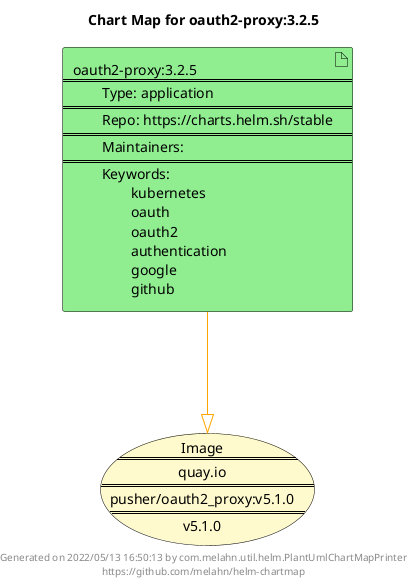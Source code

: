 @startuml
skinparam linetype ortho
skinparam backgroundColor white
skinparam usecaseBorderColor black
skinparam usecaseArrowColor LightSlateGray
skinparam artifactBorderColor black
skinparam artifactArrowColor LightSlateGray

title Chart Map for oauth2-proxy:3.2.5

'There is one referenced Helm Chart
artifact "oauth2-proxy:3.2.5\n====\n\tType: application\n====\n\tRepo: https://charts.helm.sh/stable\n====\n\tMaintainers: \n====\n\tKeywords: \n\t\tkubernetes\n\t\toauth\n\t\toauth2\n\t\tauthentication\n\t\tgoogle\n\t\tgithub" as oauth2_proxy_3_2_5 #LightGreen

'There is one referenced Docker Image
usecase "Image\n====\nquay.io\n====\npusher/oauth2_proxy:v5.1.0\n====\nv5.1.0" as quay_io_pusher_oauth2_proxy_v5_1_0 #LemonChiffon

'Chart Dependencies
oauth2_proxy_3_2_5--[#orange]-|>quay_io_pusher_oauth2_proxy_v5_1_0

center footer Generated on 2022/05/13 16:50:13 by com.melahn.util.helm.PlantUmlChartMapPrinter\nhttps://github.com/melahn/helm-chartmap
@enduml
